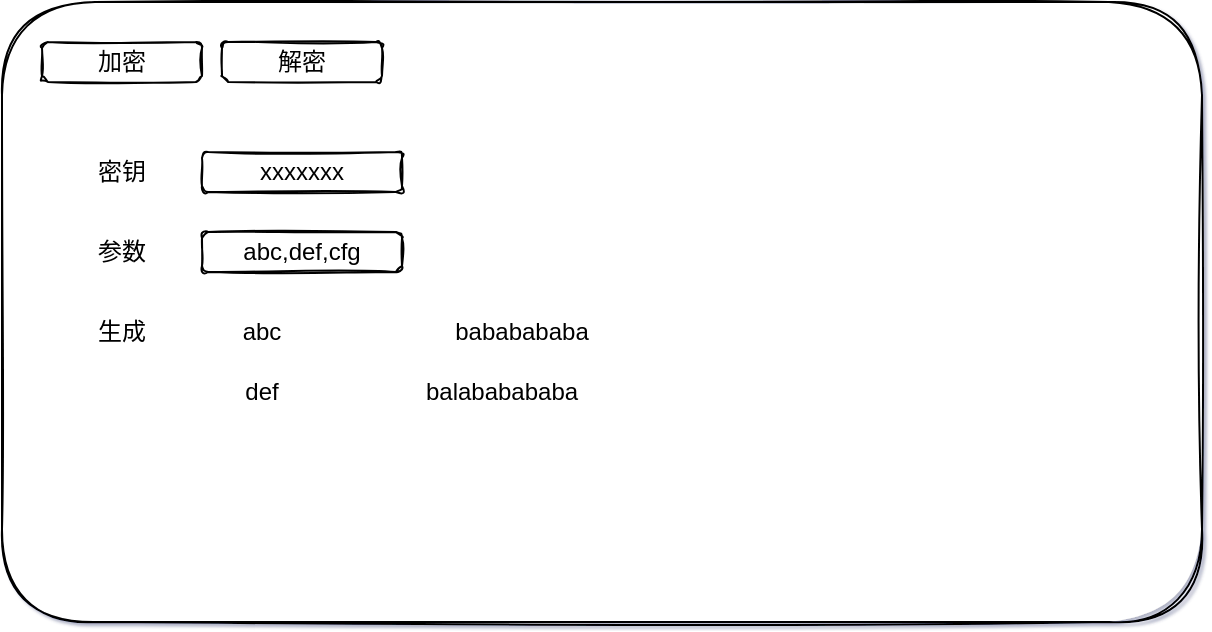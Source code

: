 <mxfile version="20.5.3" type="github">
  <diagram id="H7qmBerMb2LOJp1S34gd" name="第 1 页">
    <mxGraphModel dx="782" dy="402" grid="1" gridSize="10" guides="1" tooltips="1" connect="1" arrows="1" fold="1" page="1" pageScale="1" pageWidth="827" pageHeight="1169" background="#ffffff" math="0" shadow="1">
      <root>
        <mxCell id="0" />
        <mxCell id="1" parent="0" />
        <mxCell id="Cjmf92IvLBcKFHOtcPbE-25" value="" style="rounded=1;whiteSpace=wrap;html=1;shadow=0;dashed=0;strokeColor=inherit;strokeWidth=1;fontFamily=Helvetica;fontSize=17;fontColor=#666666;fillColor=inherit;gradientColor=none;sketch=1;" vertex="1" parent="1">
          <mxGeometry x="70" y="60" width="600" height="310" as="geometry" />
        </mxCell>
        <mxCell id="Cjmf92IvLBcKFHOtcPbE-26" value="加密" style="rounded=1;whiteSpace=wrap;html=1;sketch=1;" vertex="1" parent="1">
          <mxGeometry x="90" y="80" width="80" height="20" as="geometry" />
        </mxCell>
        <mxCell id="Cjmf92IvLBcKFHOtcPbE-28" value="解密" style="rounded=1;whiteSpace=wrap;html=1;sketch=1;" vertex="1" parent="1">
          <mxGeometry x="180" y="80" width="80" height="20" as="geometry" />
        </mxCell>
        <mxCell id="Cjmf92IvLBcKFHOtcPbE-30" value="密钥" style="text;html=1;strokeColor=none;fillColor=none;align=center;verticalAlign=middle;whiteSpace=wrap;rounded=1;sketch=1;" vertex="1" parent="1">
          <mxGeometry x="100" y="130" width="60" height="30" as="geometry" />
        </mxCell>
        <mxCell id="Cjmf92IvLBcKFHOtcPbE-31" value="xxxxxxx" style="rounded=1;whiteSpace=wrap;html=1;sketch=1;" vertex="1" parent="1">
          <mxGeometry x="170" y="135" width="100" height="20" as="geometry" />
        </mxCell>
        <mxCell id="Cjmf92IvLBcKFHOtcPbE-32" value="参数" style="text;html=1;strokeColor=none;fillColor=none;align=center;verticalAlign=middle;whiteSpace=wrap;rounded=1;sketch=1;" vertex="1" parent="1">
          <mxGeometry x="100" y="170" width="60" height="30" as="geometry" />
        </mxCell>
        <mxCell id="Cjmf92IvLBcKFHOtcPbE-33" value="abc,def,cfg" style="rounded=1;whiteSpace=wrap;html=1;sketch=1;" vertex="1" parent="1">
          <mxGeometry x="170" y="175" width="100" height="20" as="geometry" />
        </mxCell>
        <mxCell id="Cjmf92IvLBcKFHOtcPbE-34" value="生成" style="text;html=1;strokeColor=none;fillColor=none;align=center;verticalAlign=middle;whiteSpace=wrap;rounded=1;sketch=1;" vertex="1" parent="1">
          <mxGeometry x="100" y="210" width="60" height="30" as="geometry" />
        </mxCell>
        <mxCell id="Cjmf92IvLBcKFHOtcPbE-38" value="abc" style="text;html=1;strokeColor=none;fillColor=none;align=center;verticalAlign=middle;whiteSpace=wrap;rounded=1;sketch=1;" vertex="1" parent="1">
          <mxGeometry x="170" y="210" width="60" height="30" as="geometry" />
        </mxCell>
        <mxCell id="Cjmf92IvLBcKFHOtcPbE-39" value="bababababa" style="text;html=1;strokeColor=none;fillColor=none;align=center;verticalAlign=middle;whiteSpace=wrap;rounded=1;sketch=1;" vertex="1" parent="1">
          <mxGeometry x="300" y="210" width="60" height="30" as="geometry" />
        </mxCell>
        <mxCell id="Cjmf92IvLBcKFHOtcPbE-40" value="def" style="text;html=1;strokeColor=none;fillColor=none;align=center;verticalAlign=middle;whiteSpace=wrap;rounded=1;sketch=1;" vertex="1" parent="1">
          <mxGeometry x="170" y="240" width="60" height="30" as="geometry" />
        </mxCell>
        <mxCell id="Cjmf92IvLBcKFHOtcPbE-41" value="balababababa" style="text;html=1;strokeColor=none;fillColor=none;align=center;verticalAlign=middle;whiteSpace=wrap;rounded=1;sketch=1;" vertex="1" parent="1">
          <mxGeometry x="290" y="240" width="60" height="30" as="geometry" />
        </mxCell>
      </root>
    </mxGraphModel>
  </diagram>
</mxfile>
